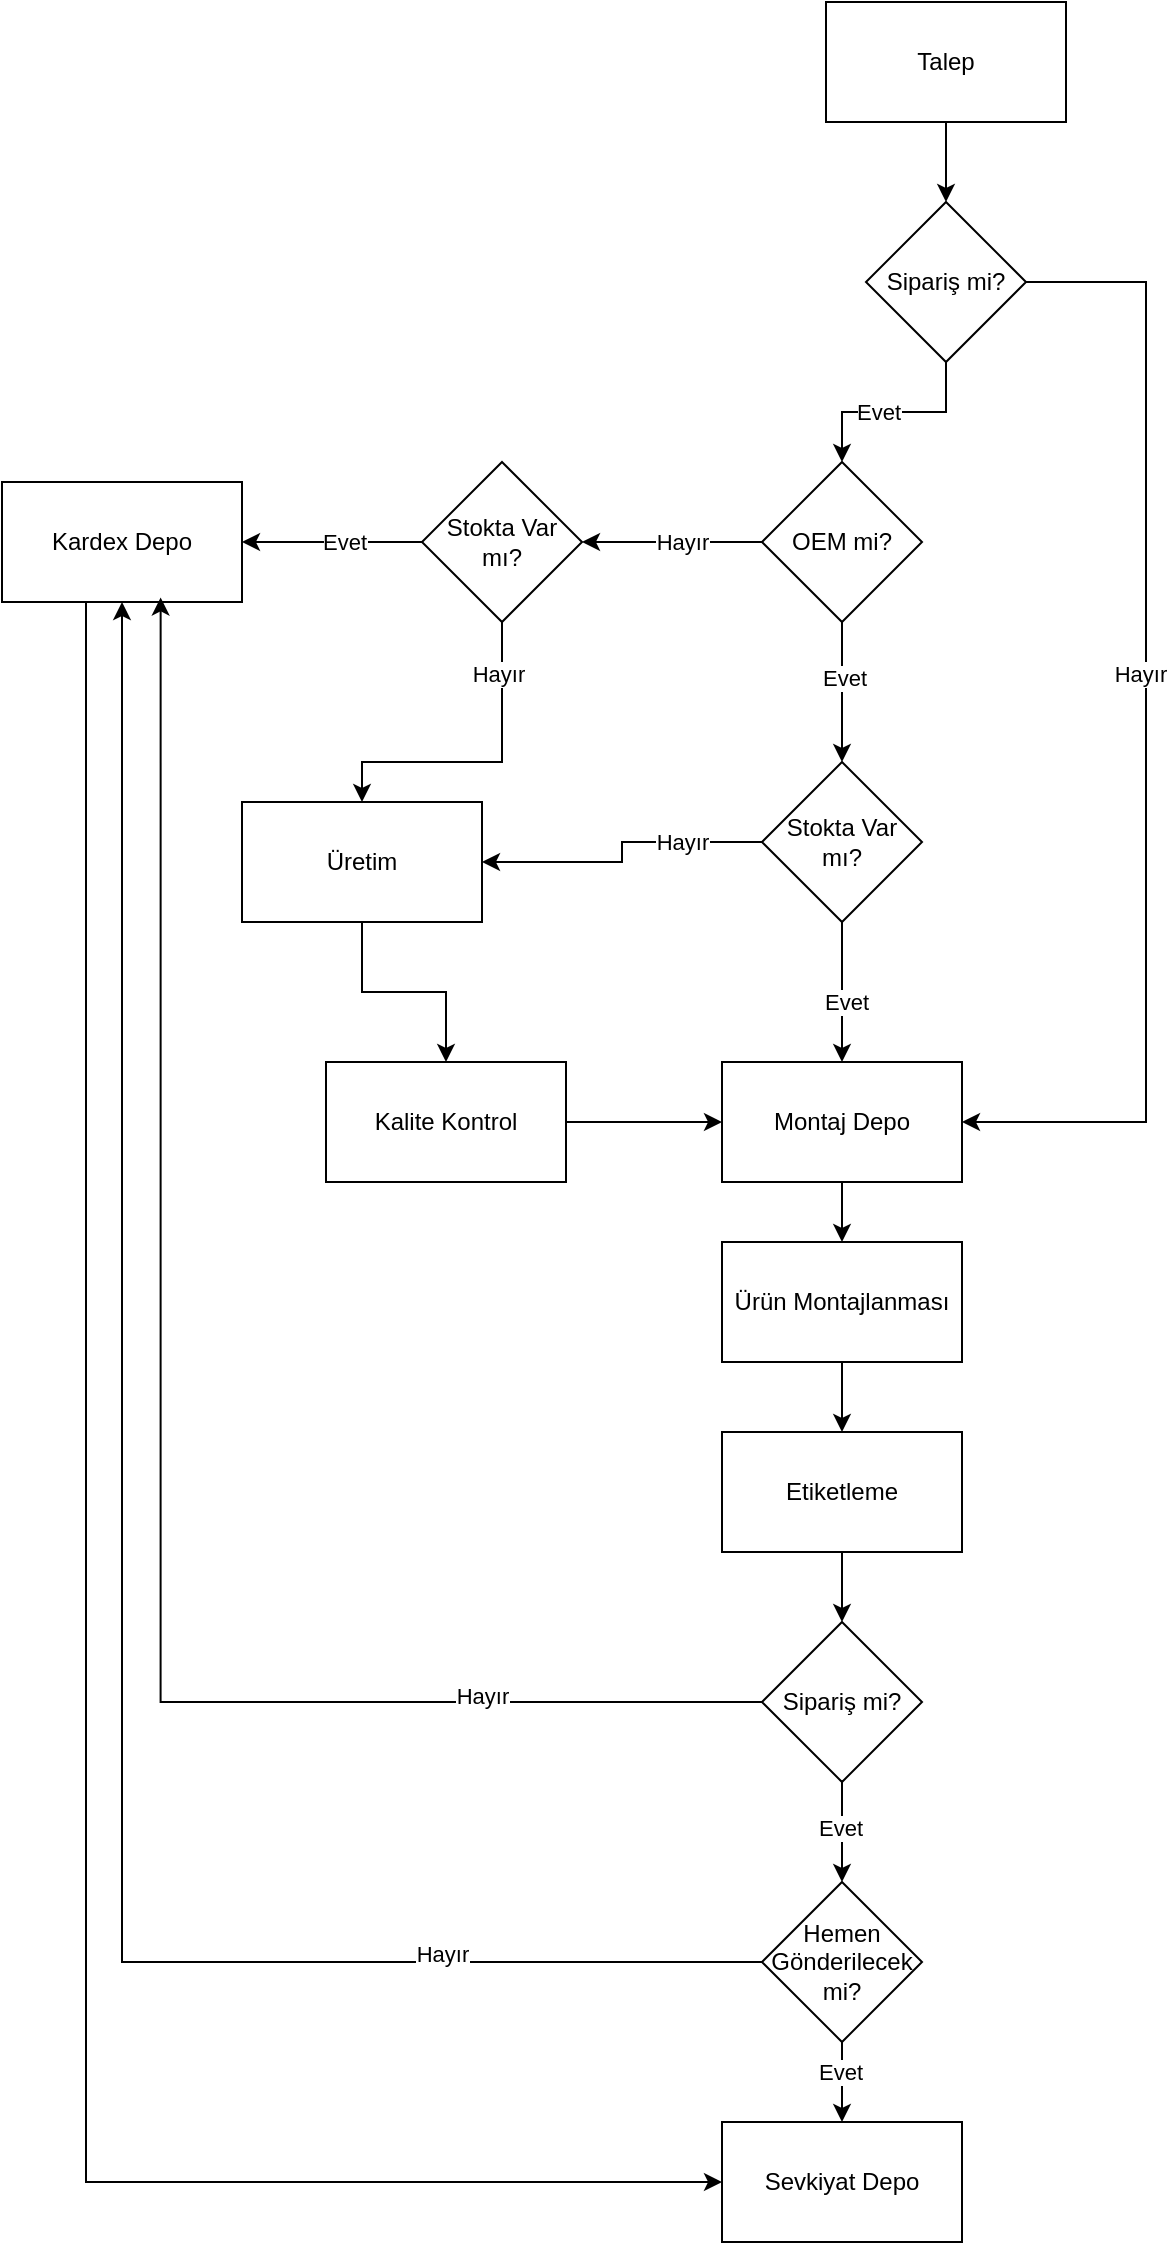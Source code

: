 <mxfile version="26.0.15">
  <diagram name="Sayfa -1" id="WjxD5JkqAk5JCySbNv31">
    <mxGraphModel dx="2037" dy="2296" grid="1" gridSize="10" guides="1" tooltips="1" connect="1" arrows="1" fold="1" page="1" pageScale="1" pageWidth="827" pageHeight="1169" math="0" shadow="0">
      <root>
        <mxCell id="0" />
        <mxCell id="1" parent="0" />
        <mxCell id="jMiQxAaDWgFZVQpz-3jK-4" value="" style="edgeStyle=orthogonalEdgeStyle;rounded=0;orthogonalLoop=1;jettySize=auto;html=1;" edge="1" parent="1" source="jMiQxAaDWgFZVQpz-3jK-2" target="jMiQxAaDWgFZVQpz-3jK-3">
          <mxGeometry relative="1" as="geometry" />
        </mxCell>
        <mxCell id="jMiQxAaDWgFZVQpz-3jK-2" value="Kalite Kontrol" style="whiteSpace=wrap;html=1;" vertex="1" parent="1">
          <mxGeometry x="200" y="340" width="120" height="60" as="geometry" />
        </mxCell>
        <mxCell id="jMiQxAaDWgFZVQpz-3jK-57" value="" style="edgeStyle=orthogonalEdgeStyle;rounded=0;orthogonalLoop=1;jettySize=auto;html=1;" edge="1" parent="1" source="jMiQxAaDWgFZVQpz-3jK-3" target="jMiQxAaDWgFZVQpz-3jK-56">
          <mxGeometry relative="1" as="geometry" />
        </mxCell>
        <mxCell id="jMiQxAaDWgFZVQpz-3jK-3" value="Montaj Depo" style="whiteSpace=wrap;html=1;" vertex="1" parent="1">
          <mxGeometry x="398" y="340" width="120" height="60" as="geometry" />
        </mxCell>
        <mxCell id="jMiQxAaDWgFZVQpz-3jK-52" value="" style="edgeStyle=orthogonalEdgeStyle;rounded=0;orthogonalLoop=1;jettySize=auto;html=1;" edge="1" parent="1" source="jMiQxAaDWgFZVQpz-3jK-17" target="jMiQxAaDWgFZVQpz-3jK-3">
          <mxGeometry relative="1" as="geometry" />
        </mxCell>
        <mxCell id="jMiQxAaDWgFZVQpz-3jK-53" value="Evet" style="edgeLabel;html=1;align=center;verticalAlign=middle;resizable=0;points=[];" vertex="1" connectable="0" parent="jMiQxAaDWgFZVQpz-3jK-52">
          <mxGeometry x="0.143" y="2" relative="1" as="geometry">
            <mxPoint as="offset" />
          </mxGeometry>
        </mxCell>
        <mxCell id="jMiQxAaDWgFZVQpz-3jK-54" value="" style="edgeStyle=orthogonalEdgeStyle;rounded=0;orthogonalLoop=1;jettySize=auto;html=1;" edge="1" parent="1" source="jMiQxAaDWgFZVQpz-3jK-17" target="jMiQxAaDWgFZVQpz-3jK-25">
          <mxGeometry relative="1" as="geometry" />
        </mxCell>
        <mxCell id="jMiQxAaDWgFZVQpz-3jK-55" value="Hayır" style="edgeLabel;html=1;align=center;verticalAlign=middle;resizable=0;points=[];" vertex="1" connectable="0" parent="jMiQxAaDWgFZVQpz-3jK-54">
          <mxGeometry x="-0.467" y="-4" relative="1" as="geometry">
            <mxPoint y="4" as="offset" />
          </mxGeometry>
        </mxCell>
        <mxCell id="jMiQxAaDWgFZVQpz-3jK-17" value="Stokta Var mı?" style="rhombus;whiteSpace=wrap;html=1;" vertex="1" parent="1">
          <mxGeometry x="418" y="190" width="80" height="80" as="geometry" />
        </mxCell>
        <mxCell id="jMiQxAaDWgFZVQpz-3jK-39" value="" style="edgeStyle=orthogonalEdgeStyle;rounded=0;orthogonalLoop=1;jettySize=auto;html=1;" edge="1" parent="1" source="jMiQxAaDWgFZVQpz-3jK-19" target="jMiQxAaDWgFZVQpz-3jK-17">
          <mxGeometry relative="1" as="geometry" />
        </mxCell>
        <mxCell id="jMiQxAaDWgFZVQpz-3jK-51" value="Evet" style="edgeLabel;html=1;align=center;verticalAlign=middle;resizable=0;points=[];" vertex="1" connectable="0" parent="jMiQxAaDWgFZVQpz-3jK-39">
          <mxGeometry x="-0.2" y="1" relative="1" as="geometry">
            <mxPoint as="offset" />
          </mxGeometry>
        </mxCell>
        <mxCell id="jMiQxAaDWgFZVQpz-3jK-47" value="" style="edgeStyle=orthogonalEdgeStyle;rounded=0;orthogonalLoop=1;jettySize=auto;html=1;" edge="1" parent="1" source="jMiQxAaDWgFZVQpz-3jK-19" target="jMiQxAaDWgFZVQpz-3jK-40">
          <mxGeometry relative="1" as="geometry" />
        </mxCell>
        <mxCell id="jMiQxAaDWgFZVQpz-3jK-48" value="Hayır" style="edgeLabel;html=1;align=center;verticalAlign=middle;resizable=0;points=[];" vertex="1" connectable="0" parent="jMiQxAaDWgFZVQpz-3jK-47">
          <mxGeometry x="0.156" y="-4" relative="1" as="geometry">
            <mxPoint x="12" y="4" as="offset" />
          </mxGeometry>
        </mxCell>
        <mxCell id="jMiQxAaDWgFZVQpz-3jK-19" value="OEM mi?" style="rhombus;whiteSpace=wrap;html=1;" vertex="1" parent="1">
          <mxGeometry x="418" y="40" width="80" height="80" as="geometry" />
        </mxCell>
        <mxCell id="jMiQxAaDWgFZVQpz-3jK-93" style="edgeStyle=orthogonalEdgeStyle;rounded=0;orthogonalLoop=1;jettySize=auto;html=1;entryX=0.5;entryY=0;entryDx=0;entryDy=0;" edge="1" parent="1" source="jMiQxAaDWgFZVQpz-3jK-25" target="jMiQxAaDWgFZVQpz-3jK-2">
          <mxGeometry relative="1" as="geometry" />
        </mxCell>
        <mxCell id="jMiQxAaDWgFZVQpz-3jK-25" value="Üretim" style="whiteSpace=wrap;html=1;" vertex="1" parent="1">
          <mxGeometry x="158" y="210" width="120" height="60" as="geometry" />
        </mxCell>
        <mxCell id="jMiQxAaDWgFZVQpz-3jK-90" style="edgeStyle=orthogonalEdgeStyle;rounded=0;orthogonalLoop=1;jettySize=auto;html=1;entryX=0;entryY=0.5;entryDx=0;entryDy=0;" edge="1" parent="1" source="jMiQxAaDWgFZVQpz-3jK-33" target="jMiQxAaDWgFZVQpz-3jK-60">
          <mxGeometry relative="1" as="geometry">
            <Array as="points">
              <mxPoint x="80" y="900" />
            </Array>
          </mxGeometry>
        </mxCell>
        <mxCell id="jMiQxAaDWgFZVQpz-3jK-33" value="Kardex Depo" style="whiteSpace=wrap;html=1;" vertex="1" parent="1">
          <mxGeometry x="38" y="50" width="120" height="60" as="geometry" />
        </mxCell>
        <mxCell id="jMiQxAaDWgFZVQpz-3jK-42" value="" style="edgeStyle=orthogonalEdgeStyle;rounded=0;orthogonalLoop=1;jettySize=auto;html=1;" edge="1" parent="1" source="jMiQxAaDWgFZVQpz-3jK-40" target="jMiQxAaDWgFZVQpz-3jK-33">
          <mxGeometry relative="1" as="geometry" />
        </mxCell>
        <mxCell id="jMiQxAaDWgFZVQpz-3jK-49" value="Evet" style="edgeLabel;html=1;align=center;verticalAlign=middle;resizable=0;points=[];" vertex="1" connectable="0" parent="jMiQxAaDWgFZVQpz-3jK-42">
          <mxGeometry x="-0.133" y="-4" relative="1" as="geometry">
            <mxPoint y="4" as="offset" />
          </mxGeometry>
        </mxCell>
        <mxCell id="jMiQxAaDWgFZVQpz-3jK-43" value="" style="edgeStyle=orthogonalEdgeStyle;rounded=0;orthogonalLoop=1;jettySize=auto;html=1;" edge="1" parent="1" source="jMiQxAaDWgFZVQpz-3jK-40" target="jMiQxAaDWgFZVQpz-3jK-25">
          <mxGeometry relative="1" as="geometry">
            <Array as="points">
              <mxPoint x="288" y="190" />
            </Array>
          </mxGeometry>
        </mxCell>
        <mxCell id="jMiQxAaDWgFZVQpz-3jK-50" value="Hayır" style="edgeLabel;html=1;align=center;verticalAlign=middle;resizable=0;points=[];" vertex="1" connectable="0" parent="jMiQxAaDWgFZVQpz-3jK-43">
          <mxGeometry x="-0.674" y="-2" relative="1" as="geometry">
            <mxPoint as="offset" />
          </mxGeometry>
        </mxCell>
        <mxCell id="jMiQxAaDWgFZVQpz-3jK-40" value="Stokta Var mı?" style="rhombus;whiteSpace=wrap;html=1;" vertex="1" parent="1">
          <mxGeometry x="248" y="40" width="80" height="80" as="geometry" />
        </mxCell>
        <mxCell id="jMiQxAaDWgFZVQpz-3jK-59" value="" style="edgeStyle=orthogonalEdgeStyle;rounded=0;orthogonalLoop=1;jettySize=auto;html=1;" edge="1" parent="1" source="jMiQxAaDWgFZVQpz-3jK-56" target="jMiQxAaDWgFZVQpz-3jK-58">
          <mxGeometry relative="1" as="geometry" />
        </mxCell>
        <mxCell id="jMiQxAaDWgFZVQpz-3jK-56" value="Ürün Montajlanması" style="whiteSpace=wrap;html=1;" vertex="1" parent="1">
          <mxGeometry x="398" y="430" width="120" height="60" as="geometry" />
        </mxCell>
        <mxCell id="jMiQxAaDWgFZVQpz-3jK-85" value="" style="edgeStyle=orthogonalEdgeStyle;rounded=0;orthogonalLoop=1;jettySize=auto;html=1;" edge="1" parent="1" source="jMiQxAaDWgFZVQpz-3jK-58" target="jMiQxAaDWgFZVQpz-3jK-84">
          <mxGeometry relative="1" as="geometry" />
        </mxCell>
        <mxCell id="jMiQxAaDWgFZVQpz-3jK-58" value="Etiketleme" style="whiteSpace=wrap;html=1;" vertex="1" parent="1">
          <mxGeometry x="398" y="525" width="120" height="60" as="geometry" />
        </mxCell>
        <mxCell id="jMiQxAaDWgFZVQpz-3jK-60" value="Sevkiyat Depo" style="whiteSpace=wrap;html=1;" vertex="1" parent="1">
          <mxGeometry x="398" y="870" width="120" height="60" as="geometry" />
        </mxCell>
        <mxCell id="jMiQxAaDWgFZVQpz-3jK-74" style="edgeStyle=orthogonalEdgeStyle;rounded=0;orthogonalLoop=1;jettySize=auto;html=1;" edge="1" parent="1" source="jMiQxAaDWgFZVQpz-3jK-73" target="jMiQxAaDWgFZVQpz-3jK-19">
          <mxGeometry relative="1" as="geometry">
            <mxPoint x="490" y="30.0" as="targetPoint" />
          </mxGeometry>
        </mxCell>
        <mxCell id="jMiQxAaDWgFZVQpz-3jK-75" value="Evet" style="edgeLabel;html=1;align=center;verticalAlign=middle;resizable=0;points=[];" vertex="1" connectable="0" parent="jMiQxAaDWgFZVQpz-3jK-74">
          <mxGeometry x="0.154" relative="1" as="geometry">
            <mxPoint as="offset" />
          </mxGeometry>
        </mxCell>
        <mxCell id="jMiQxAaDWgFZVQpz-3jK-82" style="edgeStyle=orthogonalEdgeStyle;rounded=0;orthogonalLoop=1;jettySize=auto;html=1;entryX=1;entryY=0.5;entryDx=0;entryDy=0;" edge="1" parent="1" source="jMiQxAaDWgFZVQpz-3jK-73" target="jMiQxAaDWgFZVQpz-3jK-3">
          <mxGeometry relative="1" as="geometry">
            <Array as="points">
              <mxPoint x="610" y="-50" />
              <mxPoint x="610" y="370" />
            </Array>
          </mxGeometry>
        </mxCell>
        <mxCell id="jMiQxAaDWgFZVQpz-3jK-83" value="Hayır" style="edgeLabel;html=1;align=center;verticalAlign=middle;resizable=0;points=[];" vertex="1" connectable="0" parent="jMiQxAaDWgFZVQpz-3jK-82">
          <mxGeometry x="-0.107" y="-3" relative="1" as="geometry">
            <mxPoint as="offset" />
          </mxGeometry>
        </mxCell>
        <mxCell id="jMiQxAaDWgFZVQpz-3jK-73" value="Sipariş mi?" style="rhombus;whiteSpace=wrap;html=1;" vertex="1" parent="1">
          <mxGeometry x="470" y="-90" width="80" height="80" as="geometry" />
        </mxCell>
        <mxCell id="jMiQxAaDWgFZVQpz-3jK-80" value="" style="edgeStyle=orthogonalEdgeStyle;rounded=0;orthogonalLoop=1;jettySize=auto;html=1;" edge="1" parent="1" source="jMiQxAaDWgFZVQpz-3jK-79" target="jMiQxAaDWgFZVQpz-3jK-73">
          <mxGeometry relative="1" as="geometry" />
        </mxCell>
        <mxCell id="jMiQxAaDWgFZVQpz-3jK-79" value="Talep" style="whiteSpace=wrap;html=1;" vertex="1" parent="1">
          <mxGeometry x="450" y="-190" width="120" height="60" as="geometry" />
        </mxCell>
        <mxCell id="jMiQxAaDWgFZVQpz-3jK-96" value="" style="edgeStyle=orthogonalEdgeStyle;rounded=0;orthogonalLoop=1;jettySize=auto;html=1;" edge="1" parent="1" source="jMiQxAaDWgFZVQpz-3jK-84" target="jMiQxAaDWgFZVQpz-3jK-95">
          <mxGeometry relative="1" as="geometry" />
        </mxCell>
        <mxCell id="jMiQxAaDWgFZVQpz-3jK-98" value="Evet" style="edgeLabel;html=1;align=center;verticalAlign=middle;resizable=0;points=[];" vertex="1" connectable="0" parent="jMiQxAaDWgFZVQpz-3jK-96">
          <mxGeometry x="-0.091" y="-1" relative="1" as="geometry">
            <mxPoint as="offset" />
          </mxGeometry>
        </mxCell>
        <mxCell id="jMiQxAaDWgFZVQpz-3jK-84" value="Sipariş mi?" style="rhombus;whiteSpace=wrap;html=1;" vertex="1" parent="1">
          <mxGeometry x="418" y="620" width="80" height="80" as="geometry" />
        </mxCell>
        <mxCell id="jMiQxAaDWgFZVQpz-3jK-91" style="edgeStyle=orthogonalEdgeStyle;rounded=0;orthogonalLoop=1;jettySize=auto;html=1;entryX=0.661;entryY=0.962;entryDx=0;entryDy=0;entryPerimeter=0;" edge="1" parent="1" source="jMiQxAaDWgFZVQpz-3jK-84" target="jMiQxAaDWgFZVQpz-3jK-33">
          <mxGeometry relative="1" as="geometry" />
        </mxCell>
        <mxCell id="jMiQxAaDWgFZVQpz-3jK-92" value="Hayır" style="edgeLabel;html=1;align=center;verticalAlign=middle;resizable=0;points=[];" vertex="1" connectable="0" parent="jMiQxAaDWgFZVQpz-3jK-91">
          <mxGeometry x="-0.672" y="-3" relative="1" as="geometry">
            <mxPoint as="offset" />
          </mxGeometry>
        </mxCell>
        <mxCell id="jMiQxAaDWgFZVQpz-3jK-97" value="" style="edgeStyle=orthogonalEdgeStyle;rounded=0;orthogonalLoop=1;jettySize=auto;html=1;" edge="1" parent="1" source="jMiQxAaDWgFZVQpz-3jK-95" target="jMiQxAaDWgFZVQpz-3jK-60">
          <mxGeometry relative="1" as="geometry" />
        </mxCell>
        <mxCell id="jMiQxAaDWgFZVQpz-3jK-102" value="Evet" style="edgeLabel;html=1;align=center;verticalAlign=middle;resizable=0;points=[];" vertex="1" connectable="0" parent="jMiQxAaDWgFZVQpz-3jK-97">
          <mxGeometry x="-0.253" y="-1" relative="1" as="geometry">
            <mxPoint as="offset" />
          </mxGeometry>
        </mxCell>
        <mxCell id="jMiQxAaDWgFZVQpz-3jK-99" style="edgeStyle=orthogonalEdgeStyle;rounded=0;orthogonalLoop=1;jettySize=auto;html=1;entryX=0.5;entryY=1;entryDx=0;entryDy=0;" edge="1" parent="1" source="jMiQxAaDWgFZVQpz-3jK-95" target="jMiQxAaDWgFZVQpz-3jK-33">
          <mxGeometry relative="1" as="geometry" />
        </mxCell>
        <mxCell id="jMiQxAaDWgFZVQpz-3jK-100" value="Hayır" style="edgeLabel;html=1;align=center;verticalAlign=middle;resizable=0;points=[];" vertex="1" connectable="0" parent="jMiQxAaDWgFZVQpz-3jK-99">
          <mxGeometry x="-0.679" y="-4" relative="1" as="geometry">
            <mxPoint as="offset" />
          </mxGeometry>
        </mxCell>
        <mxCell id="jMiQxAaDWgFZVQpz-3jK-95" value="Hemen Gönderilecek mi?" style="rhombus;whiteSpace=wrap;html=1;" vertex="1" parent="1">
          <mxGeometry x="418" y="750" width="80" height="80" as="geometry" />
        </mxCell>
      </root>
    </mxGraphModel>
  </diagram>
</mxfile>
